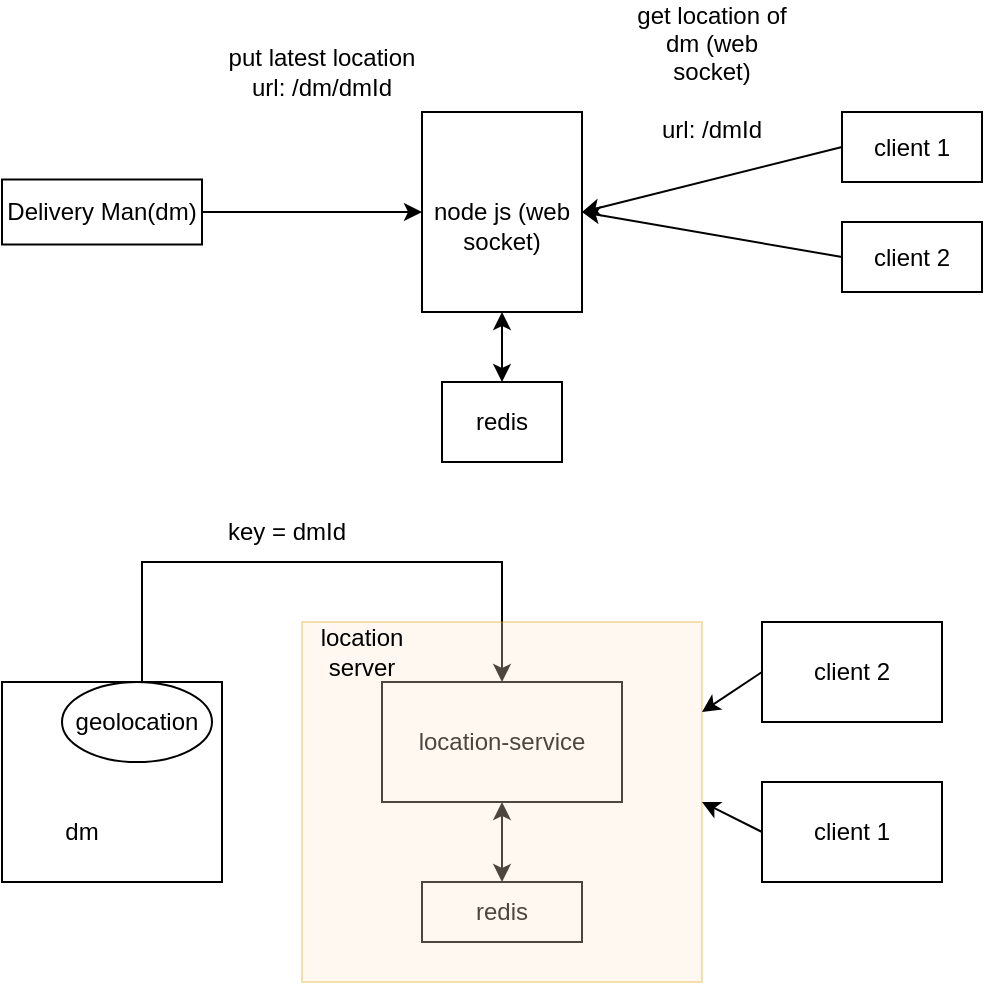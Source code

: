 <mxfile version="22.1.4" type="device">
  <diagram name="Page-1" id="d4T_Fa8osWMEXEM8W1e6">
    <mxGraphModel dx="1325" dy="589" grid="1" gridSize="10" guides="1" tooltips="1" connect="1" arrows="1" fold="1" page="1" pageScale="1" pageWidth="850" pageHeight="1100" math="0" shadow="0">
      <root>
        <mxCell id="0" />
        <mxCell id="1" parent="0" />
        <mxCell id="Ex2ODKSDOq7QG_un-qwi-2" value="&lt;br&gt;node js (web socket)" style="rounded=0;whiteSpace=wrap;html=1;" parent="1" vertex="1">
          <mxGeometry x="370" y="155" width="80" height="100" as="geometry" />
        </mxCell>
        <mxCell id="Ex2ODKSDOq7QG_un-qwi-3" value="Delivery Man(dm)" style="rounded=0;whiteSpace=wrap;html=1;" parent="1" vertex="1">
          <mxGeometry x="160" y="188.75" width="100" height="32.5" as="geometry" />
        </mxCell>
        <mxCell id="Ex2ODKSDOq7QG_un-qwi-4" value="client 1" style="rounded=0;whiteSpace=wrap;html=1;" parent="1" vertex="1">
          <mxGeometry x="580" y="155" width="70" height="35" as="geometry" />
        </mxCell>
        <mxCell id="Ex2ODKSDOq7QG_un-qwi-5" value="" style="endArrow=classic;html=1;rounded=0;exitX=0;exitY=0.5;exitDx=0;exitDy=0;entryX=1;entryY=0.5;entryDx=0;entryDy=0;" parent="1" source="Ex2ODKSDOq7QG_un-qwi-4" target="Ex2ODKSDOq7QG_un-qwi-2" edge="1">
          <mxGeometry width="50" height="50" relative="1" as="geometry">
            <mxPoint x="400" y="360" as="sourcePoint" />
            <mxPoint x="450" y="310" as="targetPoint" />
          </mxGeometry>
        </mxCell>
        <mxCell id="Ex2ODKSDOq7QG_un-qwi-6" value="get location of dm (web socket)&lt;br&gt;&lt;br&gt;url: /dmId" style="text;html=1;strokeColor=none;fillColor=none;align=center;verticalAlign=middle;whiteSpace=wrap;rounded=0;" parent="1" vertex="1">
          <mxGeometry x="470" y="120" width="90" height="30" as="geometry" />
        </mxCell>
        <mxCell id="Ex2ODKSDOq7QG_un-qwi-8" value="" style="endArrow=classic;html=1;rounded=0;exitX=1;exitY=0.5;exitDx=0;exitDy=0;entryX=0;entryY=0.5;entryDx=0;entryDy=0;" parent="1" source="Ex2ODKSDOq7QG_un-qwi-3" target="Ex2ODKSDOq7QG_un-qwi-2" edge="1">
          <mxGeometry width="50" height="50" relative="1" as="geometry">
            <mxPoint x="400" y="360" as="sourcePoint" />
            <mxPoint x="300" y="205" as="targetPoint" />
          </mxGeometry>
        </mxCell>
        <mxCell id="Ex2ODKSDOq7QG_un-qwi-9" value="put latest location&lt;br&gt;url: /dm/dmId&lt;br&gt;" style="text;html=1;strokeColor=none;fillColor=none;align=center;verticalAlign=middle;whiteSpace=wrap;rounded=0;" parent="1" vertex="1">
          <mxGeometry x="250" y="120" width="140" height="30" as="geometry" />
        </mxCell>
        <mxCell id="AZkTc-UzGXGZN0tAPNgS-1" value="client 2" style="rounded=0;whiteSpace=wrap;html=1;" vertex="1" parent="1">
          <mxGeometry x="580" y="210" width="70" height="35" as="geometry" />
        </mxCell>
        <mxCell id="AZkTc-UzGXGZN0tAPNgS-3" value="" style="endArrow=classic;html=1;rounded=0;exitX=0;exitY=0.5;exitDx=0;exitDy=0;entryX=1;entryY=0.5;entryDx=0;entryDy=0;" edge="1" parent="1" source="AZkTc-UzGXGZN0tAPNgS-1" target="Ex2ODKSDOq7QG_un-qwi-2">
          <mxGeometry width="50" height="50" relative="1" as="geometry">
            <mxPoint x="570" y="183" as="sourcePoint" />
            <mxPoint x="460" y="215" as="targetPoint" />
          </mxGeometry>
        </mxCell>
        <mxCell id="AZkTc-UzGXGZN0tAPNgS-4" value="redis" style="rounded=0;whiteSpace=wrap;html=1;" vertex="1" parent="1">
          <mxGeometry x="380" y="290" width="60" height="40" as="geometry" />
        </mxCell>
        <mxCell id="AZkTc-UzGXGZN0tAPNgS-6" value="" style="endArrow=classic;startArrow=classic;html=1;rounded=0;entryX=0.5;entryY=1;entryDx=0;entryDy=0;exitX=0.5;exitY=0;exitDx=0;exitDy=0;" edge="1" parent="1" source="AZkTc-UzGXGZN0tAPNgS-4" target="Ex2ODKSDOq7QG_un-qwi-2">
          <mxGeometry width="50" height="50" relative="1" as="geometry">
            <mxPoint x="400" y="360" as="sourcePoint" />
            <mxPoint x="450" y="310" as="targetPoint" />
          </mxGeometry>
        </mxCell>
        <mxCell id="AZkTc-UzGXGZN0tAPNgS-7" value="location-service" style="rounded=0;whiteSpace=wrap;html=1;" vertex="1" parent="1">
          <mxGeometry x="350" y="440" width="120" height="60" as="geometry" />
        </mxCell>
        <mxCell id="AZkTc-UzGXGZN0tAPNgS-8" value="client 1" style="rounded=0;whiteSpace=wrap;html=1;" vertex="1" parent="1">
          <mxGeometry x="540" y="490" width="90" height="50" as="geometry" />
        </mxCell>
        <mxCell id="AZkTc-UzGXGZN0tAPNgS-9" value="client 2" style="rounded=0;whiteSpace=wrap;html=1;" vertex="1" parent="1">
          <mxGeometry x="540" y="410" width="90" height="50" as="geometry" />
        </mxCell>
        <mxCell id="AZkTc-UzGXGZN0tAPNgS-10" value="" style="rounded=0;whiteSpace=wrap;html=1;" vertex="1" parent="1">
          <mxGeometry x="160" y="440" width="110" height="100" as="geometry" />
        </mxCell>
        <mxCell id="AZkTc-UzGXGZN0tAPNgS-11" value="geolocation" style="ellipse;whiteSpace=wrap;html=1;" vertex="1" parent="1">
          <mxGeometry x="190" y="440" width="75" height="40" as="geometry" />
        </mxCell>
        <mxCell id="AZkTc-UzGXGZN0tAPNgS-12" value="dm" style="text;html=1;strokeColor=none;fillColor=none;align=center;verticalAlign=middle;whiteSpace=wrap;rounded=0;" vertex="1" parent="1">
          <mxGeometry x="170" y="500" width="60" height="30" as="geometry" />
        </mxCell>
        <mxCell id="AZkTc-UzGXGZN0tAPNgS-13" value="" style="endArrow=classic;html=1;rounded=0;entryX=0.5;entryY=0;entryDx=0;entryDy=0;" edge="1" parent="1" target="AZkTc-UzGXGZN0tAPNgS-7">
          <mxGeometry width="50" height="50" relative="1" as="geometry">
            <mxPoint x="230" y="440" as="sourcePoint" />
            <mxPoint x="233" y="390" as="targetPoint" />
            <Array as="points">
              <mxPoint x="230" y="380" />
              <mxPoint x="410" y="380" />
            </Array>
          </mxGeometry>
        </mxCell>
        <mxCell id="AZkTc-UzGXGZN0tAPNgS-14" value="" style="endArrow=classic;startArrow=classic;html=1;rounded=0;entryX=0.5;entryY=1;entryDx=0;entryDy=0;" edge="1" parent="1" target="AZkTc-UzGXGZN0tAPNgS-7">
          <mxGeometry width="50" height="50" relative="1" as="geometry">
            <mxPoint x="410" y="540" as="sourcePoint" />
            <mxPoint x="440" y="450" as="targetPoint" />
          </mxGeometry>
        </mxCell>
        <mxCell id="AZkTc-UzGXGZN0tAPNgS-15" value="redis" style="rounded=0;whiteSpace=wrap;html=1;" vertex="1" parent="1">
          <mxGeometry x="370" y="540" width="80" height="30" as="geometry" />
        </mxCell>
        <mxCell id="AZkTc-UzGXGZN0tAPNgS-16" value="" style="rounded=0;whiteSpace=wrap;html=1;opacity=30;fillColor=#ffe6cc;strokeColor=#d79b00;" vertex="1" parent="1">
          <mxGeometry x="310" y="410" width="200" height="180" as="geometry" />
        </mxCell>
        <mxCell id="AZkTc-UzGXGZN0tAPNgS-17" value="location server" style="text;html=1;strokeColor=none;fillColor=none;align=center;verticalAlign=middle;whiteSpace=wrap;rounded=0;" vertex="1" parent="1">
          <mxGeometry x="310" y="410" width="60" height="30" as="geometry" />
        </mxCell>
        <mxCell id="AZkTc-UzGXGZN0tAPNgS-18" value="" style="endArrow=classic;html=1;rounded=0;exitX=0;exitY=0.5;exitDx=0;exitDy=0;entryX=1;entryY=0.25;entryDx=0;entryDy=0;" edge="1" parent="1" source="AZkTc-UzGXGZN0tAPNgS-9" target="AZkTc-UzGXGZN0tAPNgS-16">
          <mxGeometry width="50" height="50" relative="1" as="geometry">
            <mxPoint x="270" y="500" as="sourcePoint" />
            <mxPoint x="320" y="450" as="targetPoint" />
          </mxGeometry>
        </mxCell>
        <mxCell id="AZkTc-UzGXGZN0tAPNgS-19" value="" style="endArrow=classic;html=1;rounded=0;exitX=0;exitY=0.5;exitDx=0;exitDy=0;entryX=1;entryY=0.5;entryDx=0;entryDy=0;" edge="1" parent="1" source="AZkTc-UzGXGZN0tAPNgS-8" target="AZkTc-UzGXGZN0tAPNgS-16">
          <mxGeometry width="50" height="50" relative="1" as="geometry">
            <mxPoint x="550" y="445" as="sourcePoint" />
            <mxPoint x="520" y="465" as="targetPoint" />
          </mxGeometry>
        </mxCell>
        <mxCell id="AZkTc-UzGXGZN0tAPNgS-20" value="key = dmId" style="text;html=1;strokeColor=none;fillColor=none;align=center;verticalAlign=middle;whiteSpace=wrap;rounded=0;" vertex="1" parent="1">
          <mxGeometry x="265" y="350" width="75" height="30" as="geometry" />
        </mxCell>
      </root>
    </mxGraphModel>
  </diagram>
</mxfile>
